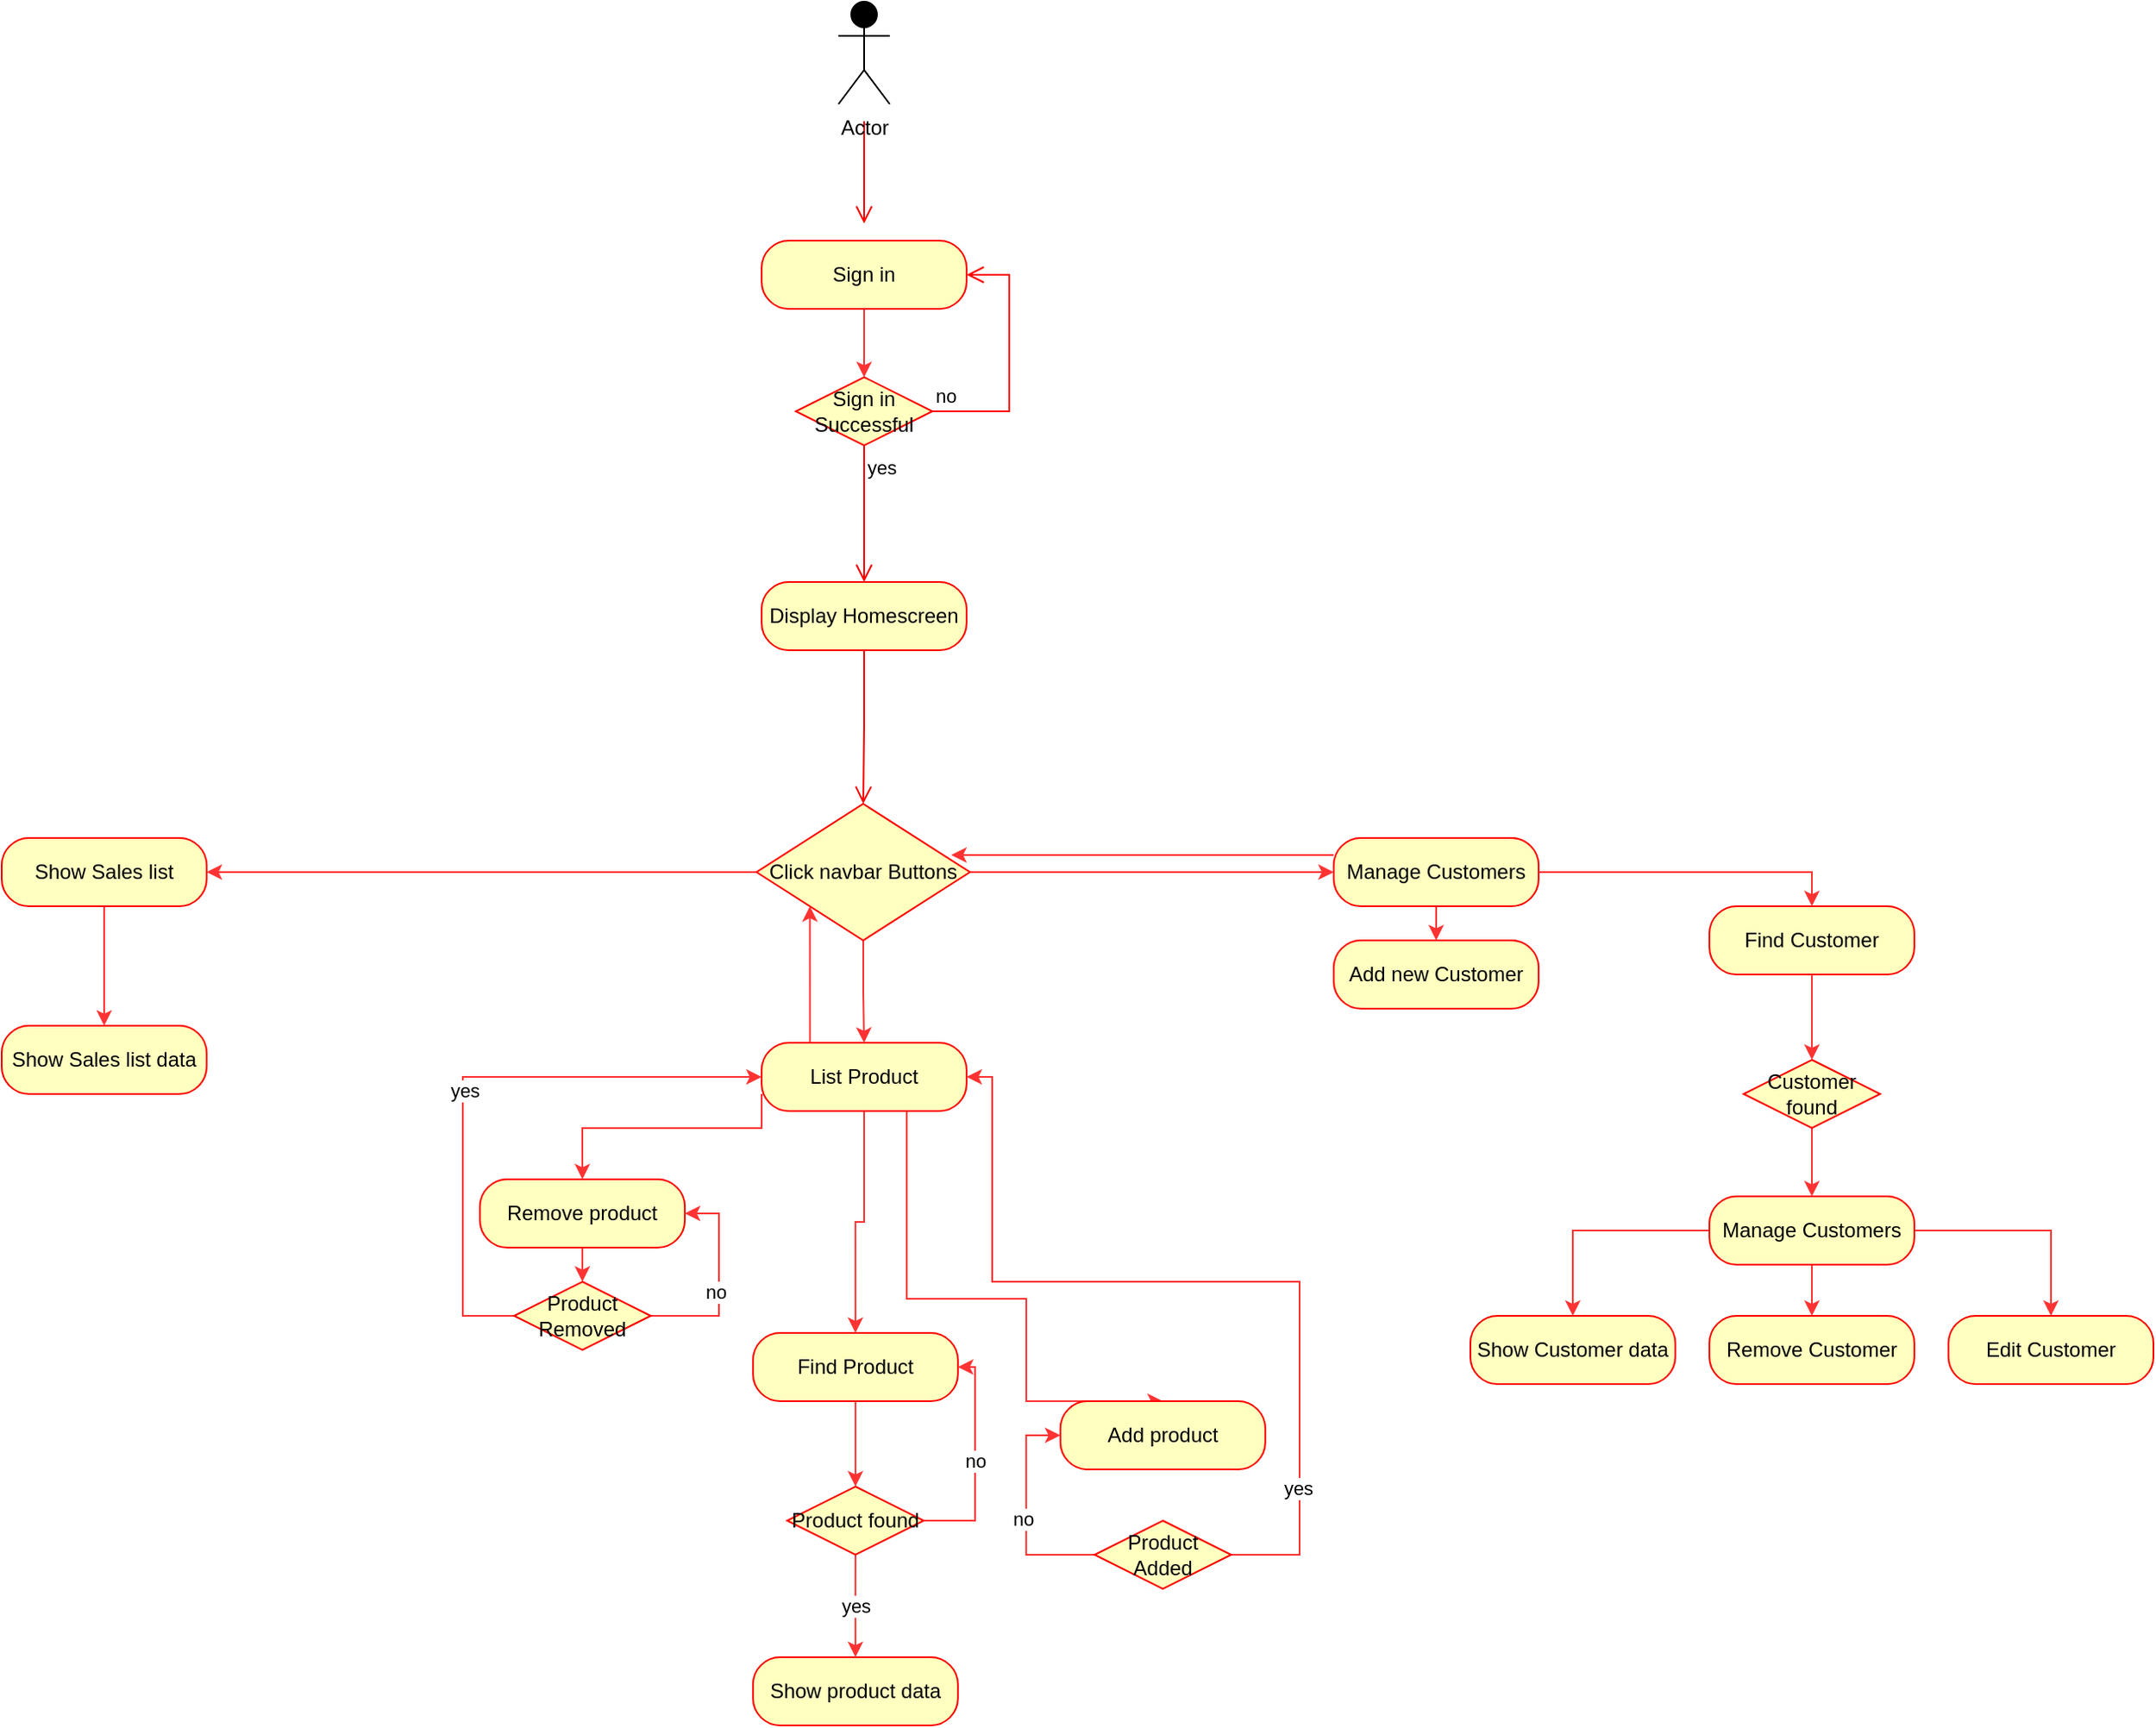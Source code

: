 <mxfile version="20.7.4" type="github">
  <diagram name="Page-1" id="0783ab3e-0a74-02c8-0abd-f7b4e66b4bec">
    <mxGraphModel dx="2284" dy="756" grid="1" gridSize="10" guides="1" tooltips="1" connect="1" arrows="1" fold="1" page="1" pageScale="1" pageWidth="850" pageHeight="1100" background="none" math="0" shadow="0">
      <root>
        <mxCell id="0" />
        <mxCell id="1" parent="0" />
        <mxCell id="Tt8dJ6z3QPdiX9zE3w82-25" value="" style="edgeStyle=orthogonalEdgeStyle;html=1;verticalAlign=bottom;endArrow=open;endSize=8;strokeColor=#ff0000;rounded=0;" parent="1" edge="1">
          <mxGeometry relative="1" as="geometry">
            <mxPoint x="425" y="180" as="targetPoint" />
            <mxPoint x="425" y="120" as="sourcePoint" />
          </mxGeometry>
        </mxCell>
        <mxCell id="Tt8dJ6z3QPdiX9zE3w82-38" value="Display Homescreen" style="rounded=1;whiteSpace=wrap;html=1;arcSize=40;fontColor=#000000;fillColor=#ffffc0;strokeColor=#ff0000;labelBackgroundColor=none;" parent="1" vertex="1">
          <mxGeometry x="365" y="390" width="120" height="40" as="geometry" />
        </mxCell>
        <mxCell id="Tt8dJ6z3QPdiX9zE3w82-39" value="" style="edgeStyle=orthogonalEdgeStyle;html=1;verticalAlign=bottom;endArrow=open;endSize=8;strokeColor=#ff0000;rounded=0;entryX=0.5;entryY=0;entryDx=0;entryDy=0;" parent="1" source="Tt8dJ6z3QPdiX9zE3w82-38" target="Tt8dJ6z3QPdiX9zE3w82-129" edge="1">
          <mxGeometry relative="1" as="geometry">
            <mxPoint x="425" y="500" as="targetPoint" />
            <Array as="points" />
          </mxGeometry>
        </mxCell>
        <mxCell id="K-W-6oQfqODlWTXCF_eY-4" style="edgeStyle=orthogonalEdgeStyle;rounded=0;orthogonalLoop=1;jettySize=auto;html=1;entryX=0.5;entryY=0;entryDx=0;entryDy=0;fillColor=#FF3333;strokeColor=#FF3333;" edge="1" parent="1" source="Tt8dJ6z3QPdiX9zE3w82-42" target="Tt8dJ6z3QPdiX9zE3w82-43">
          <mxGeometry relative="1" as="geometry" />
        </mxCell>
        <mxCell id="K-W-6oQfqODlWTXCF_eY-8" style="edgeStyle=orthogonalEdgeStyle;rounded=0;orthogonalLoop=1;jettySize=auto;html=1;exitX=0.5;exitY=1;exitDx=0;exitDy=0;entryX=0.5;entryY=0;entryDx=0;entryDy=0;strokeColor=#FF3333;fillColor=#FF3333;" edge="1" parent="1" source="Tt8dJ6z3QPdiX9zE3w82-42" target="K-W-6oQfqODlWTXCF_eY-7">
          <mxGeometry relative="1" as="geometry" />
        </mxCell>
        <mxCell id="K-W-6oQfqODlWTXCF_eY-23" style="edgeStyle=orthogonalEdgeStyle;rounded=0;orthogonalLoop=1;jettySize=auto;html=1;exitX=0;exitY=0.25;exitDx=0;exitDy=0;entryX=0.912;entryY=0.375;entryDx=0;entryDy=0;entryPerimeter=0;strokeColor=#FF3333;fillColor=#FF3333;" edge="1" parent="1" source="Tt8dJ6z3QPdiX9zE3w82-42" target="Tt8dJ6z3QPdiX9zE3w82-129">
          <mxGeometry relative="1" as="geometry" />
        </mxCell>
        <mxCell id="Tt8dJ6z3QPdiX9zE3w82-42" value="Manage Customers" style="rounded=1;whiteSpace=wrap;html=1;arcSize=40;fontColor=#000000;fillColor=#ffffc0;strokeColor=#ff0000;labelBackgroundColor=none;" parent="1" vertex="1">
          <mxGeometry x="700" y="540" width="120" height="40" as="geometry" />
        </mxCell>
        <mxCell id="K-W-6oQfqODlWTXCF_eY-11" style="edgeStyle=orthogonalEdgeStyle;rounded=0;orthogonalLoop=1;jettySize=auto;html=1;exitX=0.5;exitY=1;exitDx=0;exitDy=0;entryX=0.5;entryY=0;entryDx=0;entryDy=0;strokeColor=#FF3333;fillColor=#FF3333;" edge="1" parent="1" source="Tt8dJ6z3QPdiX9zE3w82-43" target="Tt8dJ6z3QPdiX9zE3w82-82">
          <mxGeometry relative="1" as="geometry" />
        </mxCell>
        <mxCell id="Tt8dJ6z3QPdiX9zE3w82-43" value="Find Customer" style="rounded=1;whiteSpace=wrap;html=1;arcSize=40;fontColor=#000000;fillColor=#ffffc0;strokeColor=#ff0000;labelBackgroundColor=none;" parent="1" vertex="1">
          <mxGeometry x="920" y="580" width="120" height="40" as="geometry" />
        </mxCell>
        <mxCell id="Tt8dJ6z3QPdiX9zE3w82-88" style="edgeStyle=orthogonalEdgeStyle;rounded=0;orthogonalLoop=1;jettySize=auto;html=1;exitX=0.75;exitY=1;exitDx=0;exitDy=0;entryX=0.5;entryY=0;entryDx=0;entryDy=0;strokeColor=#FF3333;" parent="1" source="Tt8dJ6z3QPdiX9zE3w82-44" target="Tt8dJ6z3QPdiX9zE3w82-46" edge="1">
          <mxGeometry relative="1" as="geometry">
            <Array as="points">
              <mxPoint x="449.94" y="810" />
              <mxPoint x="519.94" y="810" />
              <mxPoint x="519.94" y="870" />
            </Array>
          </mxGeometry>
        </mxCell>
        <mxCell id="Tt8dJ6z3QPdiX9zE3w82-96" style="edgeStyle=orthogonalEdgeStyle;rounded=0;orthogonalLoop=1;jettySize=auto;html=1;exitX=0.5;exitY=1;exitDx=0;exitDy=0;entryX=0.5;entryY=0;entryDx=0;entryDy=0;strokeColor=#FF3333;" parent="1" source="Tt8dJ6z3QPdiX9zE3w82-44" target="Tt8dJ6z3QPdiX9zE3w82-95" edge="1">
          <mxGeometry relative="1" as="geometry" />
        </mxCell>
        <mxCell id="Tt8dJ6z3QPdiX9zE3w82-136" style="edgeStyle=orthogonalEdgeStyle;rounded=0;orthogonalLoop=1;jettySize=auto;html=1;exitX=0.25;exitY=0;exitDx=0;exitDy=0;entryX=0;entryY=1;entryDx=0;entryDy=0;strokeColor=#FF3333;" parent="1" source="Tt8dJ6z3QPdiX9zE3w82-44" target="Tt8dJ6z3QPdiX9zE3w82-129" edge="1">
          <mxGeometry x="-0.455" y="-10" relative="1" as="geometry">
            <Array as="points">
              <mxPoint x="393" y="660" />
            </Array>
            <mxPoint y="1" as="offset" />
          </mxGeometry>
        </mxCell>
        <mxCell id="K-W-6oQfqODlWTXCF_eY-21" style="edgeStyle=orthogonalEdgeStyle;rounded=0;orthogonalLoop=1;jettySize=auto;html=1;exitX=0;exitY=0.75;exitDx=0;exitDy=0;entryX=0.5;entryY=0;entryDx=0;entryDy=0;strokeColor=#FF3333;fillColor=#FF3333;" edge="1" parent="1" source="Tt8dJ6z3QPdiX9zE3w82-44" target="Tt8dJ6z3QPdiX9zE3w82-47">
          <mxGeometry relative="1" as="geometry">
            <Array as="points">
              <mxPoint x="365" y="710" />
              <mxPoint x="260" y="710" />
            </Array>
          </mxGeometry>
        </mxCell>
        <mxCell id="Tt8dJ6z3QPdiX9zE3w82-44" value="List Product" style="rounded=1;whiteSpace=wrap;html=1;arcSize=40;fontColor=#000000;fillColor=#ffffc0;strokeColor=#ff0000;labelBackgroundColor=none;" parent="1" vertex="1">
          <mxGeometry x="365" y="660" width="120" height="40" as="geometry" />
        </mxCell>
        <mxCell id="Tt8dJ6z3QPdiX9zE3w82-46" value="Add product" style="rounded=1;whiteSpace=wrap;html=1;arcSize=40;fontColor=#000000;fillColor=#ffffc0;strokeColor=#ff0000;labelBackgroundColor=none;" parent="1" vertex="1">
          <mxGeometry x="539.94" y="870" width="120" height="40" as="geometry" />
        </mxCell>
        <mxCell id="Tt8dJ6z3QPdiX9zE3w82-116" style="edgeStyle=orthogonalEdgeStyle;rounded=0;orthogonalLoop=1;jettySize=auto;html=1;exitX=0.5;exitY=1;exitDx=0;exitDy=0;entryX=0.5;entryY=0;entryDx=0;entryDy=0;strokeColor=#FF3333;" parent="1" source="Tt8dJ6z3QPdiX9zE3w82-47" target="Tt8dJ6z3QPdiX9zE3w82-115" edge="1">
          <mxGeometry relative="1" as="geometry" />
        </mxCell>
        <mxCell id="Tt8dJ6z3QPdiX9zE3w82-47" value="Remove product" style="rounded=1;whiteSpace=wrap;html=1;arcSize=40;fontColor=#000000;fillColor=#ffffc0;strokeColor=#ff0000;labelBackgroundColor=none;" parent="1" vertex="1">
          <mxGeometry x="200.04" y="740" width="120" height="40" as="geometry" />
        </mxCell>
        <mxCell id="Tt8dJ6z3QPdiX9zE3w82-80" style="edgeStyle=orthogonalEdgeStyle;rounded=0;orthogonalLoop=1;jettySize=auto;html=1;exitX=0.5;exitY=1;exitDx=0;exitDy=0;entryX=0.5;entryY=0;entryDx=0;entryDy=0;strokeColor=#FF3333;" parent="1" source="Tt8dJ6z3QPdiX9zE3w82-72" target="Tt8dJ6z3QPdiX9zE3w82-76" edge="1">
          <mxGeometry relative="1" as="geometry" />
        </mxCell>
        <mxCell id="Tt8dJ6z3QPdiX9zE3w82-72" value="Sign in" style="rounded=1;whiteSpace=wrap;html=1;arcSize=40;fontColor=#000000;fillColor=#ffffc0;strokeColor=#ff0000;labelBackgroundColor=none;" parent="1" vertex="1">
          <mxGeometry x="365" y="190" width="120" height="40" as="geometry" />
        </mxCell>
        <mxCell id="Tt8dJ6z3QPdiX9zE3w82-76" value="Sign in Successful" style="rhombus;whiteSpace=wrap;html=1;fillColor=#ffffc0;strokeColor=#ff0000;labelBackgroundColor=none;" parent="1" vertex="1">
          <mxGeometry x="385" y="270" width="80" height="40" as="geometry" />
        </mxCell>
        <mxCell id="Tt8dJ6z3QPdiX9zE3w82-77" value="no" style="edgeStyle=orthogonalEdgeStyle;html=1;align=left;verticalAlign=bottom;endArrow=open;endSize=8;strokeColor=#ff0000;rounded=0;entryX=1;entryY=0.5;entryDx=0;entryDy=0;exitX=1;exitY=0.5;exitDx=0;exitDy=0;" parent="1" source="Tt8dJ6z3QPdiX9zE3w82-76" target="Tt8dJ6z3QPdiX9zE3w82-72" edge="1">
          <mxGeometry x="-1" relative="1" as="geometry">
            <mxPoint x="500" y="270" as="targetPoint" />
            <Array as="points">
              <mxPoint x="510" y="290" />
              <mxPoint x="510" y="210" />
            </Array>
          </mxGeometry>
        </mxCell>
        <mxCell id="Tt8dJ6z3QPdiX9zE3w82-78" value="yes" style="edgeStyle=orthogonalEdgeStyle;html=1;align=left;verticalAlign=top;endArrow=open;endSize=8;strokeColor=#ff0000;rounded=0;" parent="1" source="Tt8dJ6z3QPdiX9zE3w82-76" edge="1">
          <mxGeometry x="-1" relative="1" as="geometry">
            <mxPoint x="425" y="390" as="targetPoint" />
            <Array as="points">
              <mxPoint x="425" y="370" />
            </Array>
          </mxGeometry>
        </mxCell>
        <mxCell id="K-W-6oQfqODlWTXCF_eY-10" style="edgeStyle=orthogonalEdgeStyle;rounded=0;orthogonalLoop=1;jettySize=auto;html=1;strokeColor=#FF3333;fillColor=#FF3333;" edge="1" parent="1" source="Tt8dJ6z3QPdiX9zE3w82-82" target="K-W-6oQfqODlWTXCF_eY-9">
          <mxGeometry relative="1" as="geometry" />
        </mxCell>
        <mxCell id="Tt8dJ6z3QPdiX9zE3w82-82" value="Customer found" style="rhombus;whiteSpace=wrap;html=1;fillColor=#ffffc0;strokeColor=#ff0000;labelBackgroundColor=none;" parent="1" vertex="1">
          <mxGeometry x="940" y="670" width="80" height="40" as="geometry" />
        </mxCell>
        <mxCell id="Tt8dJ6z3QPdiX9zE3w82-93" value="Show Customer data" style="rounded=1;whiteSpace=wrap;html=1;arcSize=40;fontColor=#000000;fillColor=#ffffc0;strokeColor=#ff0000;labelBackgroundColor=none;" parent="1" vertex="1">
          <mxGeometry x="780" y="820" width="120" height="40" as="geometry" />
        </mxCell>
        <mxCell id="Tt8dJ6z3QPdiX9zE3w82-127" style="edgeStyle=orthogonalEdgeStyle;rounded=0;orthogonalLoop=1;jettySize=auto;html=1;exitX=0.5;exitY=1;exitDx=0;exitDy=0;entryX=0.5;entryY=0;entryDx=0;entryDy=0;strokeColor=#FF3333;" parent="1" source="Tt8dJ6z3QPdiX9zE3w82-95" target="Tt8dJ6z3QPdiX9zE3w82-97" edge="1">
          <mxGeometry relative="1" as="geometry" />
        </mxCell>
        <mxCell id="Tt8dJ6z3QPdiX9zE3w82-95" value="Find Product" style="rounded=1;whiteSpace=wrap;html=1;arcSize=40;fontColor=#000000;fillColor=#ffffc0;strokeColor=#ff0000;labelBackgroundColor=none;" parent="1" vertex="1">
          <mxGeometry x="359.94" y="830" width="120" height="40" as="geometry" />
        </mxCell>
        <mxCell id="Tt8dJ6z3QPdiX9zE3w82-98" style="edgeStyle=orthogonalEdgeStyle;rounded=0;orthogonalLoop=1;jettySize=auto;html=1;exitX=1;exitY=0.5;exitDx=0;exitDy=0;entryX=1;entryY=0.5;entryDx=0;entryDy=0;strokeColor=#FF3333;" parent="1" source="Tt8dJ6z3QPdiX9zE3w82-97" target="Tt8dJ6z3QPdiX9zE3w82-95" edge="1">
          <mxGeometry relative="1" as="geometry">
            <Array as="points">
              <mxPoint x="489.94" y="940" />
              <mxPoint x="489.94" y="850" />
            </Array>
          </mxGeometry>
        </mxCell>
        <mxCell id="Tt8dJ6z3QPdiX9zE3w82-99" value="no" style="edgeLabel;html=1;align=center;verticalAlign=middle;resizable=0;points=[];" parent="Tt8dJ6z3QPdiX9zE3w82-98" vertex="1" connectable="0">
          <mxGeometry relative="1" as="geometry">
            <mxPoint as="offset" />
          </mxGeometry>
        </mxCell>
        <mxCell id="Tt8dJ6z3QPdiX9zE3w82-100" value="yes" style="edgeStyle=orthogonalEdgeStyle;rounded=0;orthogonalLoop=1;jettySize=auto;html=1;exitX=0.5;exitY=1;exitDx=0;exitDy=0;strokeColor=#FF3333;" parent="1" source="Tt8dJ6z3QPdiX9zE3w82-97" edge="1">
          <mxGeometry relative="1" as="geometry">
            <mxPoint x="419.94" y="1020" as="targetPoint" />
          </mxGeometry>
        </mxCell>
        <mxCell id="Tt8dJ6z3QPdiX9zE3w82-97" value="Product found" style="rhombus;whiteSpace=wrap;html=1;fillColor=#ffffc0;strokeColor=#ff0000;labelBackgroundColor=none;" parent="1" vertex="1">
          <mxGeometry x="379.94" y="920" width="80" height="40" as="geometry" />
        </mxCell>
        <mxCell id="Tt8dJ6z3QPdiX9zE3w82-102" value="Show product data" style="rounded=1;whiteSpace=wrap;html=1;arcSize=40;fontColor=#000000;fillColor=#ffffc0;strokeColor=#ff0000;labelBackgroundColor=none;" parent="1" vertex="1">
          <mxGeometry x="359.94" y="1020" width="120" height="40" as="geometry" />
        </mxCell>
        <mxCell id="Tt8dJ6z3QPdiX9zE3w82-117" style="edgeStyle=orthogonalEdgeStyle;rounded=0;orthogonalLoop=1;jettySize=auto;html=1;exitX=0;exitY=0.5;exitDx=0;exitDy=0;entryX=0;entryY=0.5;entryDx=0;entryDy=0;strokeColor=#FF3333;" parent="1" source="Tt8dJ6z3QPdiX9zE3w82-115" target="Tt8dJ6z3QPdiX9zE3w82-44" edge="1">
          <mxGeometry relative="1" as="geometry">
            <Array as="points">
              <mxPoint x="190" y="820" />
              <mxPoint x="190" y="680" />
            </Array>
            <mxPoint x="305.1" y="690" as="targetPoint" />
          </mxGeometry>
        </mxCell>
        <mxCell id="Tt8dJ6z3QPdiX9zE3w82-118" value="yes" style="edgeLabel;html=1;align=center;verticalAlign=middle;resizable=0;points=[];" parent="Tt8dJ6z3QPdiX9zE3w82-117" vertex="1" connectable="0">
          <mxGeometry x="-0.059" y="-1" relative="1" as="geometry">
            <mxPoint as="offset" />
          </mxGeometry>
        </mxCell>
        <mxCell id="Tt8dJ6z3QPdiX9zE3w82-119" style="edgeStyle=orthogonalEdgeStyle;rounded=0;orthogonalLoop=1;jettySize=auto;html=1;exitX=1;exitY=0.5;exitDx=0;exitDy=0;entryX=1;entryY=0.5;entryDx=0;entryDy=0;strokeColor=#FF3333;" parent="1" source="Tt8dJ6z3QPdiX9zE3w82-115" target="Tt8dJ6z3QPdiX9zE3w82-47" edge="1">
          <mxGeometry relative="1" as="geometry">
            <Array as="points">
              <mxPoint x="340" y="820" />
              <mxPoint x="340" y="760" />
            </Array>
          </mxGeometry>
        </mxCell>
        <mxCell id="Tt8dJ6z3QPdiX9zE3w82-120" value="no" style="edgeLabel;html=1;align=center;verticalAlign=middle;resizable=0;points=[];" parent="Tt8dJ6z3QPdiX9zE3w82-119" vertex="1" connectable="0">
          <mxGeometry x="-0.1" y="2" relative="1" as="geometry">
            <mxPoint as="offset" />
          </mxGeometry>
        </mxCell>
        <mxCell id="Tt8dJ6z3QPdiX9zE3w82-115" value="Product Removed" style="rhombus;whiteSpace=wrap;html=1;fillColor=#ffffc0;strokeColor=#ff0000;labelBackgroundColor=none;" parent="1" vertex="1">
          <mxGeometry x="220.04" y="800" width="80" height="40" as="geometry" />
        </mxCell>
        <mxCell id="Tt8dJ6z3QPdiX9zE3w82-123" style="edgeStyle=orthogonalEdgeStyle;rounded=0;orthogonalLoop=1;jettySize=auto;html=1;exitX=0;exitY=0.5;exitDx=0;exitDy=0;entryX=0;entryY=0.5;entryDx=0;entryDy=0;strokeColor=#FF3333;" parent="1" source="Tt8dJ6z3QPdiX9zE3w82-121" target="Tt8dJ6z3QPdiX9zE3w82-46" edge="1">
          <mxGeometry relative="1" as="geometry" />
        </mxCell>
        <mxCell id="Tt8dJ6z3QPdiX9zE3w82-126" value="no" style="edgeLabel;html=1;align=center;verticalAlign=middle;resizable=0;points=[];" parent="Tt8dJ6z3QPdiX9zE3w82-123" vertex="1" connectable="0">
          <mxGeometry x="-0.061" y="2" relative="1" as="geometry">
            <mxPoint as="offset" />
          </mxGeometry>
        </mxCell>
        <mxCell id="Tt8dJ6z3QPdiX9zE3w82-124" style="edgeStyle=orthogonalEdgeStyle;rounded=0;orthogonalLoop=1;jettySize=auto;html=1;exitX=1;exitY=0.5;exitDx=0;exitDy=0;entryX=1;entryY=0.5;entryDx=0;entryDy=0;strokeColor=#FF3333;" parent="1" source="Tt8dJ6z3QPdiX9zE3w82-121" target="Tt8dJ6z3QPdiX9zE3w82-44" edge="1">
          <mxGeometry relative="1" as="geometry">
            <Array as="points">
              <mxPoint x="680" y="960" />
              <mxPoint x="680" y="800" />
              <mxPoint x="500" y="800" />
              <mxPoint x="500" y="680" />
            </Array>
          </mxGeometry>
        </mxCell>
        <mxCell id="Tt8dJ6z3QPdiX9zE3w82-125" value="yes" style="edgeLabel;html=1;align=center;verticalAlign=middle;resizable=0;points=[];" parent="Tt8dJ6z3QPdiX9zE3w82-124" vertex="1" connectable="0">
          <mxGeometry x="-0.692" y="1" relative="1" as="geometry">
            <mxPoint as="offset" />
          </mxGeometry>
        </mxCell>
        <mxCell id="Tt8dJ6z3QPdiX9zE3w82-121" value="Product Added" style="rhombus;whiteSpace=wrap;html=1;fillColor=#ffffc0;strokeColor=#ff0000;labelBackgroundColor=none;" parent="1" vertex="1">
          <mxGeometry x="559.94" y="940" width="80" height="40" as="geometry" />
        </mxCell>
        <mxCell id="Tt8dJ6z3QPdiX9zE3w82-128" value="Actor" style="shape=umlActor;verticalLabelPosition=bottom;verticalAlign=top;html=1;labelBackgroundColor=none;fillColor=#000000;gradientColor=none;" parent="1" vertex="1">
          <mxGeometry x="410" y="50" width="30" height="60" as="geometry" />
        </mxCell>
        <mxCell id="Tt8dJ6z3QPdiX9zE3w82-134" style="edgeStyle=orthogonalEdgeStyle;rounded=0;orthogonalLoop=1;jettySize=auto;html=1;exitX=0.5;exitY=1;exitDx=0;exitDy=0;entryX=0.5;entryY=0;entryDx=0;entryDy=0;strokeColor=#FF3333;" parent="1" source="Tt8dJ6z3QPdiX9zE3w82-129" target="Tt8dJ6z3QPdiX9zE3w82-44" edge="1">
          <mxGeometry relative="1" as="geometry" />
        </mxCell>
        <mxCell id="K-W-6oQfqODlWTXCF_eY-20" style="edgeStyle=orthogonalEdgeStyle;rounded=0;orthogonalLoop=1;jettySize=auto;html=1;exitX=1;exitY=0.5;exitDx=0;exitDy=0;entryX=0;entryY=0.5;entryDx=0;entryDy=0;strokeColor=#FF3333;fillColor=#FF3333;" edge="1" parent="1" source="Tt8dJ6z3QPdiX9zE3w82-129" target="Tt8dJ6z3QPdiX9zE3w82-42">
          <mxGeometry relative="1" as="geometry" />
        </mxCell>
        <mxCell id="K-W-6oQfqODlWTXCF_eY-25" style="edgeStyle=orthogonalEdgeStyle;rounded=0;orthogonalLoop=1;jettySize=auto;html=1;exitX=0;exitY=0.5;exitDx=0;exitDy=0;strokeColor=#FF3333;fillColor=#FF3333;" edge="1" parent="1" source="Tt8dJ6z3QPdiX9zE3w82-129" target="K-W-6oQfqODlWTXCF_eY-24">
          <mxGeometry relative="1" as="geometry" />
        </mxCell>
        <mxCell id="Tt8dJ6z3QPdiX9zE3w82-129" value="Click navbar Buttons" style="rhombus;whiteSpace=wrap;html=1;fillColor=#ffffc0;strokeColor=#ff0000;labelBackgroundColor=none;" parent="1" vertex="1">
          <mxGeometry x="362" y="520" width="125" height="80" as="geometry" />
        </mxCell>
        <mxCell id="K-W-6oQfqODlWTXCF_eY-7" value="Add new Customer" style="rounded=1;whiteSpace=wrap;html=1;arcSize=40;fontColor=#000000;fillColor=#ffffc0;strokeColor=#ff0000;labelBackgroundColor=none;" vertex="1" parent="1">
          <mxGeometry x="700" y="600" width="120" height="40" as="geometry" />
        </mxCell>
        <mxCell id="K-W-6oQfqODlWTXCF_eY-16" style="edgeStyle=orthogonalEdgeStyle;rounded=0;orthogonalLoop=1;jettySize=auto;html=1;exitX=0;exitY=0.5;exitDx=0;exitDy=0;entryX=0.5;entryY=0;entryDx=0;entryDy=0;strokeColor=#FF3333;fillColor=#FF3333;" edge="1" parent="1" source="K-W-6oQfqODlWTXCF_eY-9" target="Tt8dJ6z3QPdiX9zE3w82-93">
          <mxGeometry relative="1" as="geometry" />
        </mxCell>
        <mxCell id="K-W-6oQfqODlWTXCF_eY-17" style="edgeStyle=orthogonalEdgeStyle;rounded=0;orthogonalLoop=1;jettySize=auto;html=1;exitX=0.5;exitY=1;exitDx=0;exitDy=0;entryX=0.5;entryY=0;entryDx=0;entryDy=0;strokeColor=#FF3333;fillColor=#FF3333;" edge="1" parent="1" source="K-W-6oQfqODlWTXCF_eY-9" target="K-W-6oQfqODlWTXCF_eY-13">
          <mxGeometry relative="1" as="geometry" />
        </mxCell>
        <mxCell id="K-W-6oQfqODlWTXCF_eY-19" style="edgeStyle=orthogonalEdgeStyle;rounded=0;orthogonalLoop=1;jettySize=auto;html=1;exitX=1;exitY=0.5;exitDx=0;exitDy=0;entryX=0.5;entryY=0;entryDx=0;entryDy=0;strokeColor=#FF3333;fillColor=#FF3333;" edge="1" parent="1" source="K-W-6oQfqODlWTXCF_eY-9" target="K-W-6oQfqODlWTXCF_eY-14">
          <mxGeometry relative="1" as="geometry" />
        </mxCell>
        <mxCell id="K-W-6oQfqODlWTXCF_eY-9" value="Manage Customers" style="rounded=1;whiteSpace=wrap;html=1;arcSize=40;fontColor=#000000;fillColor=#ffffc0;strokeColor=#ff0000;labelBackgroundColor=none;" vertex="1" parent="1">
          <mxGeometry x="920" y="750" width="120" height="40" as="geometry" />
        </mxCell>
        <mxCell id="K-W-6oQfqODlWTXCF_eY-13" value="Remove Customer" style="rounded=1;whiteSpace=wrap;html=1;arcSize=40;fontColor=#000000;fillColor=#ffffc0;strokeColor=#ff0000;labelBackgroundColor=none;" vertex="1" parent="1">
          <mxGeometry x="920" y="820" width="120" height="40" as="geometry" />
        </mxCell>
        <mxCell id="K-W-6oQfqODlWTXCF_eY-14" value="Edit Customer" style="rounded=1;whiteSpace=wrap;html=1;arcSize=40;fontColor=#000000;fillColor=#ffffc0;strokeColor=#ff0000;labelBackgroundColor=none;" vertex="1" parent="1">
          <mxGeometry x="1060" y="820" width="120" height="40" as="geometry" />
        </mxCell>
        <mxCell id="K-W-6oQfqODlWTXCF_eY-26" style="edgeStyle=orthogonalEdgeStyle;rounded=0;orthogonalLoop=1;jettySize=auto;html=1;exitX=0.5;exitY=1;exitDx=0;exitDy=0;strokeColor=#FF3333;fillColor=#FF3333;" edge="1" parent="1" source="K-W-6oQfqODlWTXCF_eY-24">
          <mxGeometry relative="1" as="geometry">
            <mxPoint x="-20" y="650" as="targetPoint" />
          </mxGeometry>
        </mxCell>
        <mxCell id="K-W-6oQfqODlWTXCF_eY-24" value="Show Sales list" style="rounded=1;whiteSpace=wrap;html=1;arcSize=40;fontColor=#000000;fillColor=#ffffc0;strokeColor=#ff0000;labelBackgroundColor=none;" vertex="1" parent="1">
          <mxGeometry x="-80" y="540" width="120" height="40" as="geometry" />
        </mxCell>
        <mxCell id="K-W-6oQfqODlWTXCF_eY-27" value="Show Sales list data" style="rounded=1;whiteSpace=wrap;html=1;arcSize=40;fontColor=#000000;fillColor=#ffffc0;strokeColor=#ff0000;labelBackgroundColor=none;" vertex="1" parent="1">
          <mxGeometry x="-80" y="650" width="120" height="40" as="geometry" />
        </mxCell>
      </root>
    </mxGraphModel>
  </diagram>
</mxfile>
